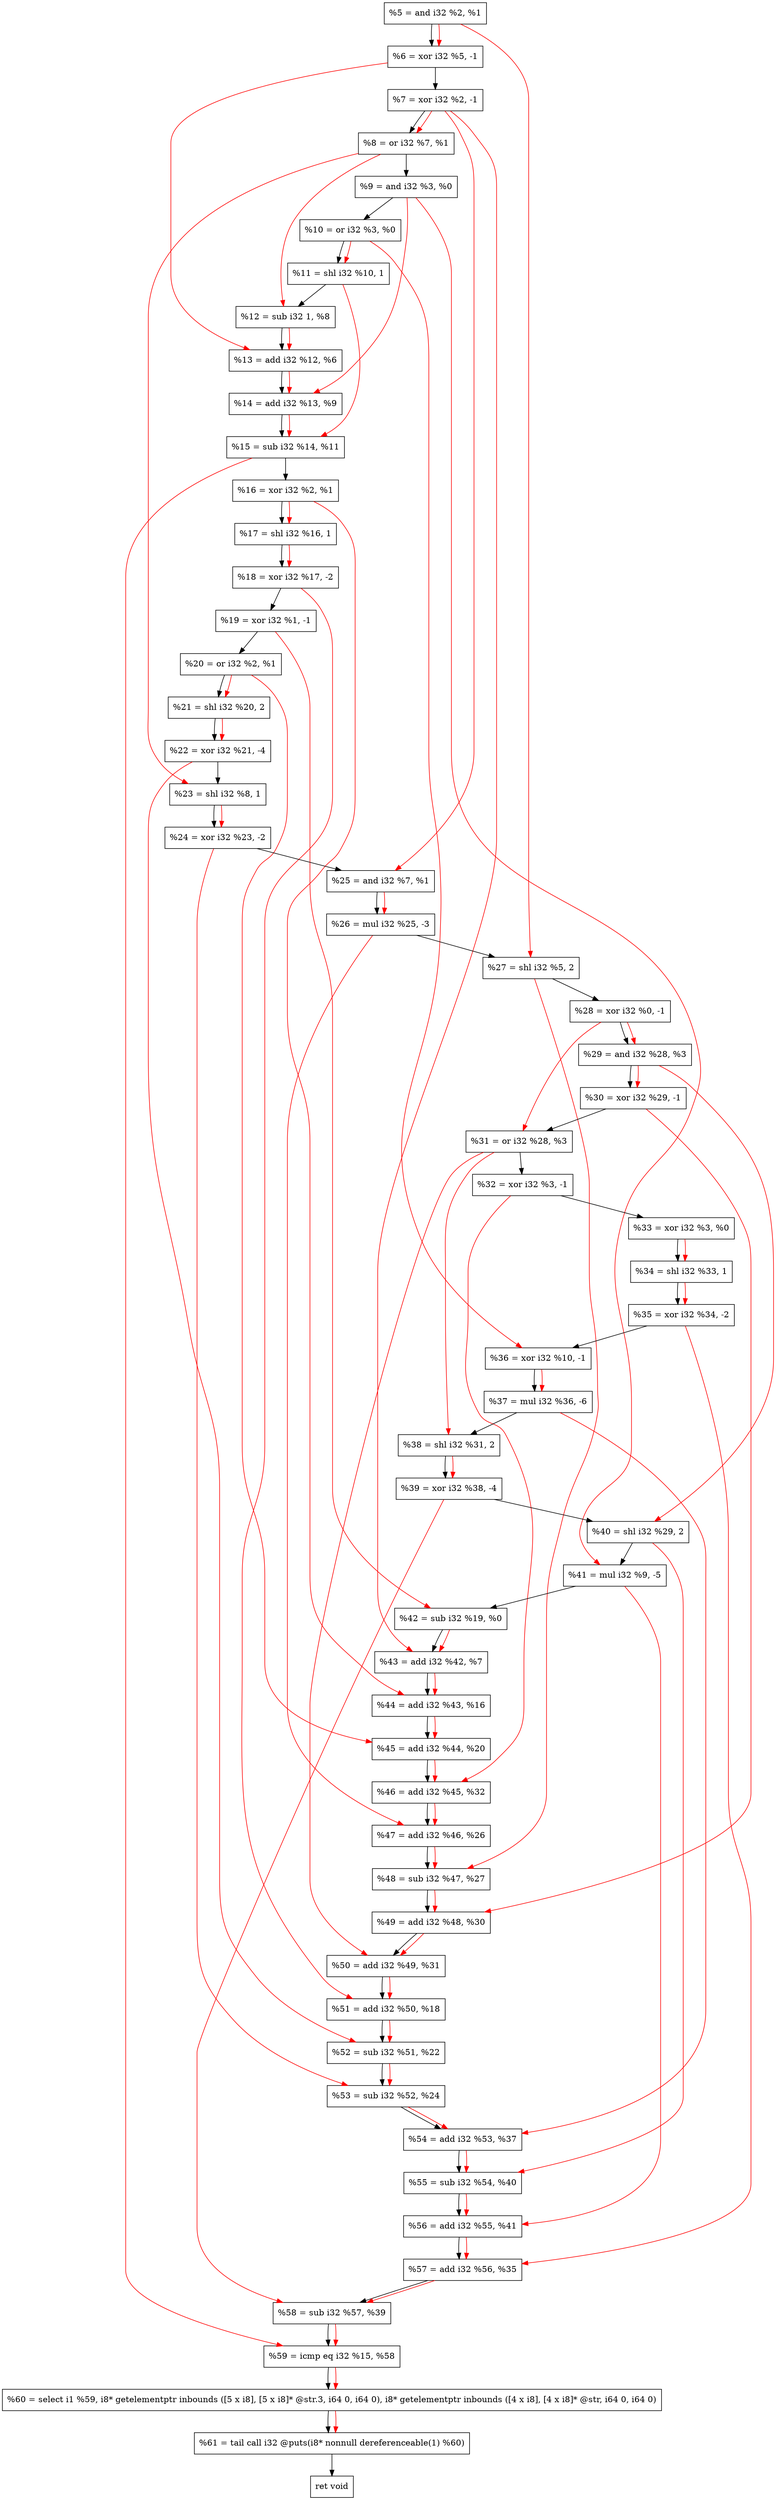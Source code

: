 digraph "DFG for'crackme' function" {
	Node0x23f5800[shape=record, label="  %5 = and i32 %2, %1"];
	Node0x23f5e80[shape=record, label="  %6 = xor i32 %5, -1"];
	Node0x23f5ef0[shape=record, label="  %7 = xor i32 %2, -1"];
	Node0x23f5f60[shape=record, label="  %8 = or i32 %7, %1"];
	Node0x23f5fd0[shape=record, label="  %9 = and i32 %3, %0"];
	Node0x23f6040[shape=record, label="  %10 = or i32 %3, %0"];
	Node0x23f60e0[shape=record, label="  %11 = shl i32 %10, 1"];
	Node0x23f6150[shape=record, label="  %12 = sub i32 1, %8"];
	Node0x23f61c0[shape=record, label="  %13 = add i32 %12, %6"];
	Node0x23f6230[shape=record, label="  %14 = add i32 %13, %9"];
	Node0x23f62a0[shape=record, label="  %15 = sub i32 %14, %11"];
	Node0x23f6310[shape=record, label="  %16 = xor i32 %2, %1"];
	Node0x23f6380[shape=record, label="  %17 = shl i32 %16, 1"];
	Node0x23f6420[shape=record, label="  %18 = xor i32 %17, -2"];
	Node0x23f6490[shape=record, label="  %19 = xor i32 %1, -1"];
	Node0x23f6500[shape=record, label="  %20 = or i32 %2, %1"];
	Node0x23f65a0[shape=record, label="  %21 = shl i32 %20, 2"];
	Node0x23f6640[shape=record, label="  %22 = xor i32 %21, -4"];
	Node0x23f66b0[shape=record, label="  %23 = shl i32 %8, 1"];
	Node0x23f6720[shape=record, label="  %24 = xor i32 %23, -2"];
	Node0x23f6790[shape=record, label="  %25 = and i32 %7, %1"];
	Node0x23f6830[shape=record, label="  %26 = mul i32 %25, -3"];
	Node0x23f68a0[shape=record, label="  %27 = shl i32 %5, 2"];
	Node0x23f6910[shape=record, label="  %28 = xor i32 %0, -1"];
	Node0x23f6980[shape=record, label="  %29 = and i32 %28, %3"];
	Node0x23f69f0[shape=record, label="  %30 = xor i32 %29, -1"];
	Node0x23f6a60[shape=record, label="  %31 = or i32 %28, %3"];
	Node0x23f6ad0[shape=record, label="  %32 = xor i32 %3, -1"];
	Node0x23f6d50[shape=record, label="  %33 = xor i32 %3, %0"];
	Node0x23f6dc0[shape=record, label="  %34 = shl i32 %33, 1"];
	Node0x23f6e30[shape=record, label="  %35 = xor i32 %34, -2"];
	Node0x23f6ea0[shape=record, label="  %36 = xor i32 %10, -1"];
	Node0x23f6f40[shape=record, label="  %37 = mul i32 %36, -6"];
	Node0x23f6fb0[shape=record, label="  %38 = shl i32 %31, 2"];
	Node0x23f7020[shape=record, label="  %39 = xor i32 %38, -4"];
	Node0x23f7090[shape=record, label="  %40 = shl i32 %29, 2"];
	Node0x23f7130[shape=record, label="  %41 = mul i32 %9, -5"];
	Node0x23f71a0[shape=record, label="  %42 = sub i32 %19, %0"];
	Node0x23f7210[shape=record, label="  %43 = add i32 %42, %7"];
	Node0x23f7280[shape=record, label="  %44 = add i32 %43, %16"];
	Node0x23f72f0[shape=record, label="  %45 = add i32 %44, %20"];
	Node0x23f7360[shape=record, label="  %46 = add i32 %45, %32"];
	Node0x23f73d0[shape=record, label="  %47 = add i32 %46, %26"];
	Node0x23f7440[shape=record, label="  %48 = sub i32 %47, %27"];
	Node0x23f74b0[shape=record, label="  %49 = add i32 %48, %30"];
	Node0x23f7520[shape=record, label="  %50 = add i32 %49, %31"];
	Node0x23f7590[shape=record, label="  %51 = add i32 %50, %18"];
	Node0x23f7600[shape=record, label="  %52 = sub i32 %51, %22"];
	Node0x23f7670[shape=record, label="  %53 = sub i32 %52, %24"];
	Node0x23f76e0[shape=record, label="  %54 = add i32 %53, %37"];
	Node0x23f7750[shape=record, label="  %55 = sub i32 %54, %40"];
	Node0x23f77c0[shape=record, label="  %56 = add i32 %55, %41"];
	Node0x23f7830[shape=record, label="  %57 = add i32 %56, %35"];
	Node0x23f78a0[shape=record, label="  %58 = sub i32 %57, %39"];
	Node0x23f7910[shape=record, label="  %59 = icmp eq i32 %15, %58"];
	Node0x2396268[shape=record, label="  %60 = select i1 %59, i8* getelementptr inbounds ([5 x i8], [5 x i8]* @str.3, i64 0, i64 0), i8* getelementptr inbounds ([4 x i8], [4 x i8]* @str, i64 0, i64 0)"];
	Node0x23f7db0[shape=record, label="  %61 = tail call i32 @puts(i8* nonnull dereferenceable(1) %60)"];
	Node0x23f7e00[shape=record, label="  ret void"];
	Node0x23f5800 -> Node0x23f5e80;
	Node0x23f5e80 -> Node0x23f5ef0;
	Node0x23f5ef0 -> Node0x23f5f60;
	Node0x23f5f60 -> Node0x23f5fd0;
	Node0x23f5fd0 -> Node0x23f6040;
	Node0x23f6040 -> Node0x23f60e0;
	Node0x23f60e0 -> Node0x23f6150;
	Node0x23f6150 -> Node0x23f61c0;
	Node0x23f61c0 -> Node0x23f6230;
	Node0x23f6230 -> Node0x23f62a0;
	Node0x23f62a0 -> Node0x23f6310;
	Node0x23f6310 -> Node0x23f6380;
	Node0x23f6380 -> Node0x23f6420;
	Node0x23f6420 -> Node0x23f6490;
	Node0x23f6490 -> Node0x23f6500;
	Node0x23f6500 -> Node0x23f65a0;
	Node0x23f65a0 -> Node0x23f6640;
	Node0x23f6640 -> Node0x23f66b0;
	Node0x23f66b0 -> Node0x23f6720;
	Node0x23f6720 -> Node0x23f6790;
	Node0x23f6790 -> Node0x23f6830;
	Node0x23f6830 -> Node0x23f68a0;
	Node0x23f68a0 -> Node0x23f6910;
	Node0x23f6910 -> Node0x23f6980;
	Node0x23f6980 -> Node0x23f69f0;
	Node0x23f69f0 -> Node0x23f6a60;
	Node0x23f6a60 -> Node0x23f6ad0;
	Node0x23f6ad0 -> Node0x23f6d50;
	Node0x23f6d50 -> Node0x23f6dc0;
	Node0x23f6dc0 -> Node0x23f6e30;
	Node0x23f6e30 -> Node0x23f6ea0;
	Node0x23f6ea0 -> Node0x23f6f40;
	Node0x23f6f40 -> Node0x23f6fb0;
	Node0x23f6fb0 -> Node0x23f7020;
	Node0x23f7020 -> Node0x23f7090;
	Node0x23f7090 -> Node0x23f7130;
	Node0x23f7130 -> Node0x23f71a0;
	Node0x23f71a0 -> Node0x23f7210;
	Node0x23f7210 -> Node0x23f7280;
	Node0x23f7280 -> Node0x23f72f0;
	Node0x23f72f0 -> Node0x23f7360;
	Node0x23f7360 -> Node0x23f73d0;
	Node0x23f73d0 -> Node0x23f7440;
	Node0x23f7440 -> Node0x23f74b0;
	Node0x23f74b0 -> Node0x23f7520;
	Node0x23f7520 -> Node0x23f7590;
	Node0x23f7590 -> Node0x23f7600;
	Node0x23f7600 -> Node0x23f7670;
	Node0x23f7670 -> Node0x23f76e0;
	Node0x23f76e0 -> Node0x23f7750;
	Node0x23f7750 -> Node0x23f77c0;
	Node0x23f77c0 -> Node0x23f7830;
	Node0x23f7830 -> Node0x23f78a0;
	Node0x23f78a0 -> Node0x23f7910;
	Node0x23f7910 -> Node0x2396268;
	Node0x2396268 -> Node0x23f7db0;
	Node0x23f7db0 -> Node0x23f7e00;
edge [color=red]
	Node0x23f5800 -> Node0x23f5e80;
	Node0x23f5ef0 -> Node0x23f5f60;
	Node0x23f6040 -> Node0x23f60e0;
	Node0x23f5f60 -> Node0x23f6150;
	Node0x23f6150 -> Node0x23f61c0;
	Node0x23f5e80 -> Node0x23f61c0;
	Node0x23f61c0 -> Node0x23f6230;
	Node0x23f5fd0 -> Node0x23f6230;
	Node0x23f6230 -> Node0x23f62a0;
	Node0x23f60e0 -> Node0x23f62a0;
	Node0x23f6310 -> Node0x23f6380;
	Node0x23f6380 -> Node0x23f6420;
	Node0x23f6500 -> Node0x23f65a0;
	Node0x23f65a0 -> Node0x23f6640;
	Node0x23f5f60 -> Node0x23f66b0;
	Node0x23f66b0 -> Node0x23f6720;
	Node0x23f5ef0 -> Node0x23f6790;
	Node0x23f6790 -> Node0x23f6830;
	Node0x23f5800 -> Node0x23f68a0;
	Node0x23f6910 -> Node0x23f6980;
	Node0x23f6980 -> Node0x23f69f0;
	Node0x23f6910 -> Node0x23f6a60;
	Node0x23f6d50 -> Node0x23f6dc0;
	Node0x23f6dc0 -> Node0x23f6e30;
	Node0x23f6040 -> Node0x23f6ea0;
	Node0x23f6ea0 -> Node0x23f6f40;
	Node0x23f6a60 -> Node0x23f6fb0;
	Node0x23f6fb0 -> Node0x23f7020;
	Node0x23f6980 -> Node0x23f7090;
	Node0x23f5fd0 -> Node0x23f7130;
	Node0x23f6490 -> Node0x23f71a0;
	Node0x23f71a0 -> Node0x23f7210;
	Node0x23f5ef0 -> Node0x23f7210;
	Node0x23f7210 -> Node0x23f7280;
	Node0x23f6310 -> Node0x23f7280;
	Node0x23f7280 -> Node0x23f72f0;
	Node0x23f6500 -> Node0x23f72f0;
	Node0x23f72f0 -> Node0x23f7360;
	Node0x23f6ad0 -> Node0x23f7360;
	Node0x23f7360 -> Node0x23f73d0;
	Node0x23f6830 -> Node0x23f73d0;
	Node0x23f73d0 -> Node0x23f7440;
	Node0x23f68a0 -> Node0x23f7440;
	Node0x23f7440 -> Node0x23f74b0;
	Node0x23f69f0 -> Node0x23f74b0;
	Node0x23f74b0 -> Node0x23f7520;
	Node0x23f6a60 -> Node0x23f7520;
	Node0x23f7520 -> Node0x23f7590;
	Node0x23f6420 -> Node0x23f7590;
	Node0x23f7590 -> Node0x23f7600;
	Node0x23f6640 -> Node0x23f7600;
	Node0x23f7600 -> Node0x23f7670;
	Node0x23f6720 -> Node0x23f7670;
	Node0x23f7670 -> Node0x23f76e0;
	Node0x23f6f40 -> Node0x23f76e0;
	Node0x23f76e0 -> Node0x23f7750;
	Node0x23f7090 -> Node0x23f7750;
	Node0x23f7750 -> Node0x23f77c0;
	Node0x23f7130 -> Node0x23f77c0;
	Node0x23f77c0 -> Node0x23f7830;
	Node0x23f6e30 -> Node0x23f7830;
	Node0x23f7830 -> Node0x23f78a0;
	Node0x23f7020 -> Node0x23f78a0;
	Node0x23f62a0 -> Node0x23f7910;
	Node0x23f78a0 -> Node0x23f7910;
	Node0x23f7910 -> Node0x2396268;
	Node0x2396268 -> Node0x23f7db0;
}
